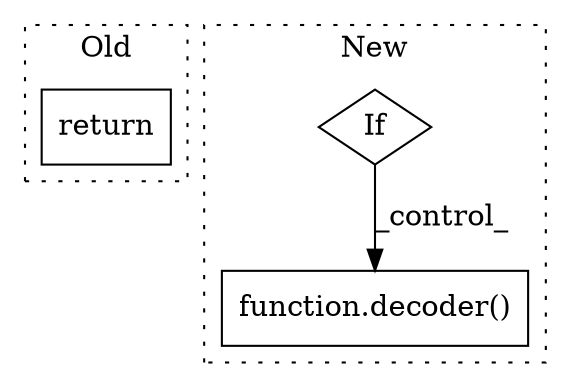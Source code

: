 digraph G {
subgraph cluster0 {
1 [label="return" a="93" s="5523" l="7" shape="box"];
label = "Old";
style="dotted";
}
subgraph cluster1 {
2 [label="function.decoder()" a="75" s="5889,5900" l="8,22" shape="box"];
3 [label="If" a="96" s="5581" l="3" shape="diamond"];
label = "New";
style="dotted";
}
3 -> 2 [label="_control_"];
}